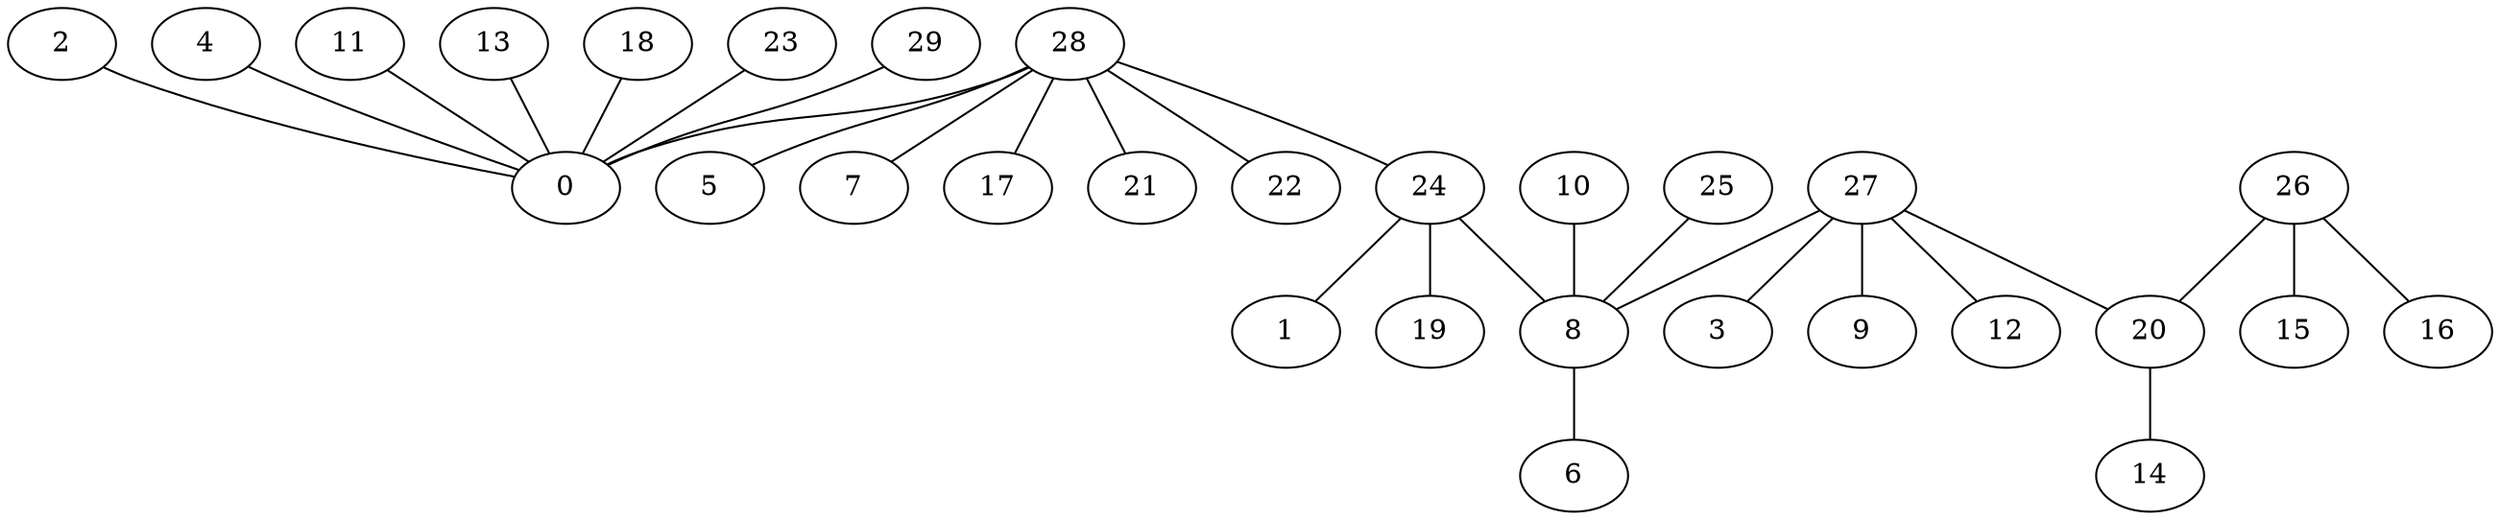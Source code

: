 graph {
"0";
"1";
"2";
"3";
"4";
"5";
"6";
"7";
"8";
"9";
"10";
"11";
"12";
"13";
"14";
"15";
"16";
"17";
"18";
"19";
"20";
"21";
"22";
"23";
"24";
"25";
"26";
"27";
"28";
"29";
"2"--"0";
"4"--"0";
"8"--"6";
"10"--"8";
"11"--"0";
"13"--"0";
"18"--"0";
"20"--"14";
"23"--"0";
"24"--"1";
"24"--"8";
"24"--"19";
"25"--"8";
"26"--"15";
"26"--"16";
"26"--"20";
"27"--"3";
"27"--"8";
"27"--"9";
"27"--"12";
"27"--"20";
"28"--"0";
"28"--"5";
"28"--"7";
"28"--"17";
"28"--"21";
"28"--"22";
"28"--"24";
"29"--"0";
}